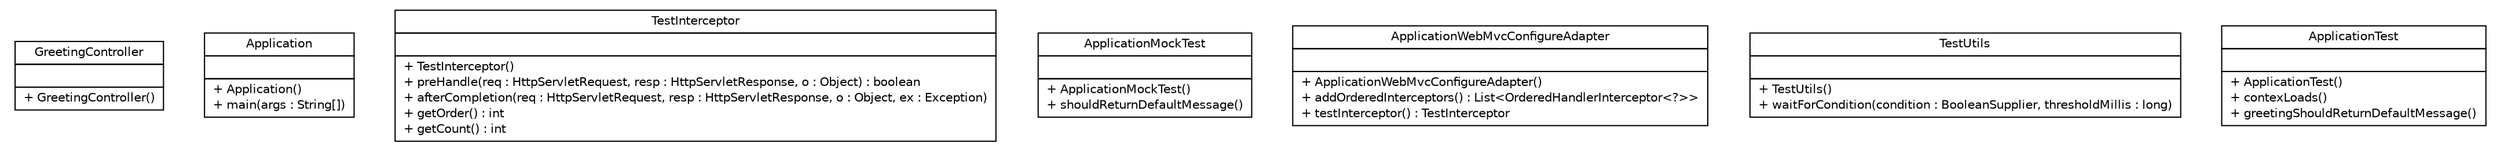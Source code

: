 #!/usr/local/bin/dot
#
# Class diagram 
# Generated by UMLGraph version R5_6-24-gf6e263 (http://www.umlgraph.org/)
#

digraph G {
	edge [fontname="Helvetica",fontsize=10,labelfontname="Helvetica",labelfontsize=10];
	node [fontname="Helvetica",fontsize=10,shape=plaintext];
	nodesep=0.25;
	ranksep=0.5;
	// test.top.infra.web.servlet.handler.GreetingController
	c0 [label=<<table title="test.top.infra.web.servlet.handler.GreetingController" border="0" cellborder="1" cellspacing="0" cellpadding="2" port="p" href="./GreetingController.html">
		<tr><td><table border="0" cellspacing="0" cellpadding="1">
<tr><td align="center" balign="center"> GreetingController </td></tr>
		</table></td></tr>
		<tr><td><table border="0" cellspacing="0" cellpadding="1">
<tr><td align="left" balign="left">  </td></tr>
		</table></td></tr>
		<tr><td><table border="0" cellspacing="0" cellpadding="1">
<tr><td align="left" balign="left"> + GreetingController() </td></tr>
		</table></td></tr>
		</table>>, URL="./GreetingController.html", fontname="Helvetica", fontcolor="black", fontsize=10.0];
	// test.top.infra.web.servlet.handler.Application
	c1 [label=<<table title="test.top.infra.web.servlet.handler.Application" border="0" cellborder="1" cellspacing="0" cellpadding="2" port="p" href="./Application.html">
		<tr><td><table border="0" cellspacing="0" cellpadding="1">
<tr><td align="center" balign="center"> Application </td></tr>
		</table></td></tr>
		<tr><td><table border="0" cellspacing="0" cellpadding="1">
<tr><td align="left" balign="left">  </td></tr>
		</table></td></tr>
		<tr><td><table border="0" cellspacing="0" cellpadding="1">
<tr><td align="left" balign="left"> + Application() </td></tr>
<tr><td align="left" balign="left"> + main(args : String[]) </td></tr>
		</table></td></tr>
		</table>>, URL="./Application.html", fontname="Helvetica", fontcolor="black", fontsize=10.0];
	// test.top.infra.web.servlet.handler.TestInterceptor
	c2 [label=<<table title="test.top.infra.web.servlet.handler.TestInterceptor" border="0" cellborder="1" cellspacing="0" cellpadding="2" port="p" href="./TestInterceptor.html">
		<tr><td><table border="0" cellspacing="0" cellpadding="1">
<tr><td align="center" balign="center"> TestInterceptor </td></tr>
		</table></td></tr>
		<tr><td><table border="0" cellspacing="0" cellpadding="1">
<tr><td align="left" balign="left">  </td></tr>
		</table></td></tr>
		<tr><td><table border="0" cellspacing="0" cellpadding="1">
<tr><td align="left" balign="left"> + TestInterceptor() </td></tr>
<tr><td align="left" balign="left"> + preHandle(req : HttpServletRequest, resp : HttpServletResponse, o : Object) : boolean </td></tr>
<tr><td align="left" balign="left"> + afterCompletion(req : HttpServletRequest, resp : HttpServletResponse, o : Object, ex : Exception) </td></tr>
<tr><td align="left" balign="left"> + getOrder() : int </td></tr>
<tr><td align="left" balign="left"> + getCount() : int </td></tr>
		</table></td></tr>
		</table>>, URL="./TestInterceptor.html", fontname="Helvetica", fontcolor="black", fontsize=10.0];
	// test.top.infra.web.servlet.handler.ApplicationMockTest
	c3 [label=<<table title="test.top.infra.web.servlet.handler.ApplicationMockTest" border="0" cellborder="1" cellspacing="0" cellpadding="2" port="p" href="./ApplicationMockTest.html">
		<tr><td><table border="0" cellspacing="0" cellpadding="1">
<tr><td align="center" balign="center"> ApplicationMockTest </td></tr>
		</table></td></tr>
		<tr><td><table border="0" cellspacing="0" cellpadding="1">
<tr><td align="left" balign="left">  </td></tr>
		</table></td></tr>
		<tr><td><table border="0" cellspacing="0" cellpadding="1">
<tr><td align="left" balign="left"> + ApplicationMockTest() </td></tr>
<tr><td align="left" balign="left"> + shouldReturnDefaultMessage() </td></tr>
		</table></td></tr>
		</table>>, URL="./ApplicationMockTest.html", fontname="Helvetica", fontcolor="black", fontsize=10.0];
	// test.top.infra.web.servlet.handler.ApplicationWebMvcConfigureAdapter
	c4 [label=<<table title="test.top.infra.web.servlet.handler.ApplicationWebMvcConfigureAdapter" border="0" cellborder="1" cellspacing="0" cellpadding="2" port="p" href="./ApplicationWebMvcConfigureAdapter.html">
		<tr><td><table border="0" cellspacing="0" cellpadding="1">
<tr><td align="center" balign="center"> ApplicationWebMvcConfigureAdapter </td></tr>
		</table></td></tr>
		<tr><td><table border="0" cellspacing="0" cellpadding="1">
<tr><td align="left" balign="left">  </td></tr>
		</table></td></tr>
		<tr><td><table border="0" cellspacing="0" cellpadding="1">
<tr><td align="left" balign="left"> + ApplicationWebMvcConfigureAdapter() </td></tr>
<tr><td align="left" balign="left"> + addOrderedInterceptors() : List&lt;OrderedHandlerInterceptor&lt;?&gt;&gt; </td></tr>
<tr><td align="left" balign="left"> + testInterceptor() : TestInterceptor </td></tr>
		</table></td></tr>
		</table>>, URL="./ApplicationWebMvcConfigureAdapter.html", fontname="Helvetica", fontcolor="black", fontsize=10.0];
	// test.top.infra.web.servlet.handler.TestUtils
	c5 [label=<<table title="test.top.infra.web.servlet.handler.TestUtils" border="0" cellborder="1" cellspacing="0" cellpadding="2" port="p" href="./TestUtils.html">
		<tr><td><table border="0" cellspacing="0" cellpadding="1">
<tr><td align="center" balign="center"> TestUtils </td></tr>
		</table></td></tr>
		<tr><td><table border="0" cellspacing="0" cellpadding="1">
<tr><td align="left" balign="left">  </td></tr>
		</table></td></tr>
		<tr><td><table border="0" cellspacing="0" cellpadding="1">
<tr><td align="left" balign="left"> + TestUtils() </td></tr>
<tr><td align="left" balign="left"> + waitForCondition(condition : BooleanSupplier, thresholdMillis : long) </td></tr>
		</table></td></tr>
		</table>>, URL="./TestUtils.html", fontname="Helvetica", fontcolor="black", fontsize=10.0];
	// test.top.infra.web.servlet.handler.ApplicationTest
	c6 [label=<<table title="test.top.infra.web.servlet.handler.ApplicationTest" border="0" cellborder="1" cellspacing="0" cellpadding="2" port="p" href="./ApplicationTest.html">
		<tr><td><table border="0" cellspacing="0" cellpadding="1">
<tr><td align="center" balign="center"> ApplicationTest </td></tr>
		</table></td></tr>
		<tr><td><table border="0" cellspacing="0" cellpadding="1">
<tr><td align="left" balign="left">  </td></tr>
		</table></td></tr>
		<tr><td><table border="0" cellspacing="0" cellpadding="1">
<tr><td align="left" balign="left"> + ApplicationTest() </td></tr>
<tr><td align="left" balign="left"> + contexLoads() </td></tr>
<tr><td align="left" balign="left"> + greetingShouldReturnDefaultMessage() </td></tr>
		</table></td></tr>
		</table>>, URL="./ApplicationTest.html", fontname="Helvetica", fontcolor="black", fontsize=10.0];
}

